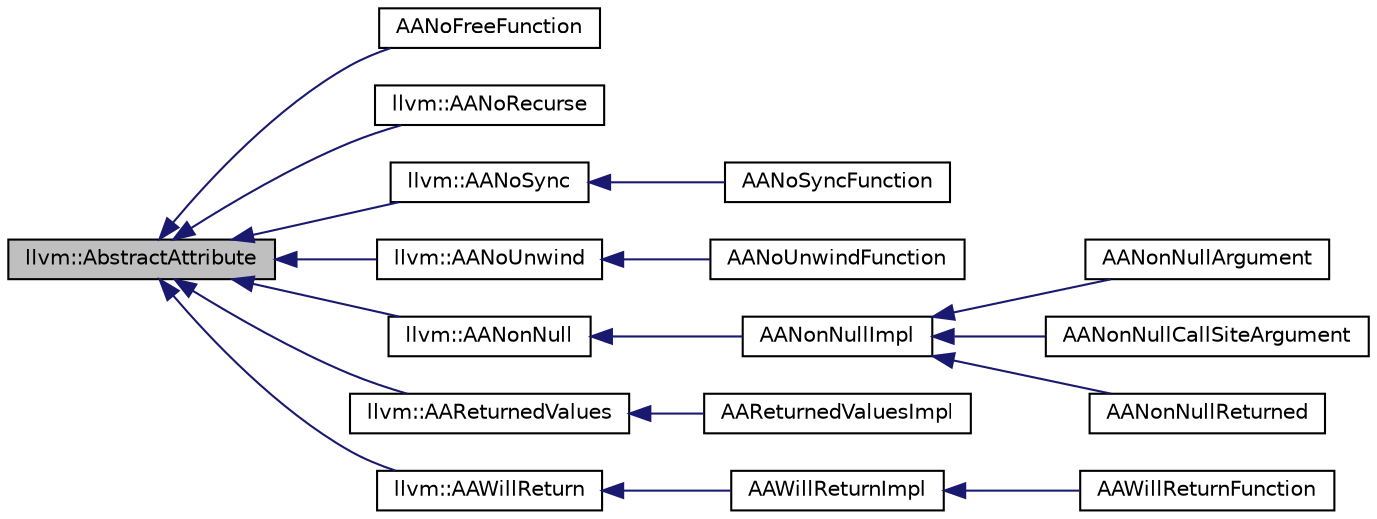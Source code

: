 digraph "llvm::AbstractAttribute"
{
 // LATEX_PDF_SIZE
  bgcolor="transparent";
  edge [fontname="Helvetica",fontsize="10",labelfontname="Helvetica",labelfontsize="10"];
  node [fontname="Helvetica",fontsize="10",shape="box"];
  rankdir="LR";
  Node1 [label="llvm::AbstractAttribute",height=0.2,width=0.4,color="black", fillcolor="grey75", style="filled", fontcolor="black",tooltip="Base struct for all \"concrete attribute\" deductions."];
  Node1 -> Node2 [dir="back",color="midnightblue",fontsize="10",style="solid",fontname="Helvetica"];
  Node2 [label="AANoFreeFunction",height=0.2,width=0.4,color="black",URL="$structAANoFreeFunction.html",tooltip="---------------------— No-Free Attributes -------------------------—"];
  Node1 -> Node3 [dir="back",color="midnightblue",fontsize="10",style="solid",fontname="Helvetica"];
  Node3 [label="llvm::AANoRecurse",height=0.2,width=0.4,color="black",URL="$structllvm_1_1AANoRecurse.html",tooltip="An abstract attribute for norecurse."];
  Node1 -> Node4 [dir="back",color="midnightblue",fontsize="10",style="solid",fontname="Helvetica"];
  Node4 [label="llvm::AANoSync",height=0.2,width=0.4,color="black",URL="$structllvm_1_1AANoSync.html",tooltip=" "];
  Node4 -> Node5 [dir="back",color="midnightblue",fontsize="10",style="solid",fontname="Helvetica"];
  Node5 [label="AANoSyncFunction",height=0.2,width=0.4,color="black",URL="$structAANoSyncFunction.html",tooltip="---------------------— NoSync Function Attribute ----------------------—"];
  Node1 -> Node6 [dir="back",color="midnightblue",fontsize="10",style="solid",fontname="Helvetica"];
  Node6 [label="llvm::AANoUnwind",height=0.2,width=0.4,color="black",URL="$structllvm_1_1AANoUnwind.html",tooltip=" "];
  Node6 -> Node7 [dir="back",color="midnightblue",fontsize="10",style="solid",fontname="Helvetica"];
  Node7 [label="AANoUnwindFunction",height=0.2,width=0.4,color="black",URL="$structAANoUnwindFunction.html",tooltip="--------------------—NoUnwind Function Attribute-----------------------—"];
  Node1 -> Node8 [dir="back",color="midnightblue",fontsize="10",style="solid",fontname="Helvetica"];
  Node8 [label="llvm::AANonNull",height=0.2,width=0.4,color="black",URL="$structllvm_1_1AANonNull.html",tooltip="An abstract interface for all nonnull attributes."];
  Node8 -> Node9 [dir="back",color="midnightblue",fontsize="10",style="solid",fontname="Helvetica"];
  Node9 [label="AANonNullImpl",height=0.2,width=0.4,color="black",URL="$structAANonNullImpl.html",tooltip="---------------------— NonNull Argument Attribute ---------------------—"];
  Node9 -> Node10 [dir="back",color="midnightblue",fontsize="10",style="solid",fontname="Helvetica"];
  Node10 [label="AANonNullArgument",height=0.2,width=0.4,color="black",URL="$structAANonNullArgument.html",tooltip="NonNull attribute for function argument."];
  Node9 -> Node11 [dir="back",color="midnightblue",fontsize="10",style="solid",fontname="Helvetica"];
  Node11 [label="AANonNullCallSiteArgument",height=0.2,width=0.4,color="black",URL="$structAANonNullCallSiteArgument.html",tooltip="NonNull attribute for a call site argument."];
  Node9 -> Node12 [dir="back",color="midnightblue",fontsize="10",style="solid",fontname="Helvetica"];
  Node12 [label="AANonNullReturned",height=0.2,width=0.4,color="black",URL="$structAANonNullReturned.html",tooltip="NonNull attribute for function return value."];
  Node1 -> Node13 [dir="back",color="midnightblue",fontsize="10",style="solid",fontname="Helvetica"];
  Node13 [label="llvm::AAReturnedValues",height=0.2,width=0.4,color="black",URL="$structllvm_1_1AAReturnedValues.html",tooltip="An abstract attribute for the returned values of a function."];
  Node13 -> Node14 [dir="back",color="midnightblue",fontsize="10",style="solid",fontname="Helvetica"];
  Node14 [label="AAReturnedValuesImpl",height=0.2,width=0.4,color="black",URL="$classAAReturnedValuesImpl.html",tooltip="------------------— Function Return Values ----------------------------—"];
  Node1 -> Node15 [dir="back",color="midnightblue",fontsize="10",style="solid",fontname="Helvetica"];
  Node15 [label="llvm::AAWillReturn",height=0.2,width=0.4,color="black",URL="$structllvm_1_1AAWillReturn.html",tooltip="An abstract attribute for willreturn."];
  Node15 -> Node16 [dir="back",color="midnightblue",fontsize="10",style="solid",fontname="Helvetica"];
  Node16 [label="AAWillReturnImpl",height=0.2,width=0.4,color="black",URL="$structAAWillReturnImpl.html",tooltip="---------------------— Will-Return Attributes -------------------------—"];
  Node16 -> Node17 [dir="back",color="midnightblue",fontsize="10",style="solid",fontname="Helvetica"];
  Node17 [label="AAWillReturnFunction",height=0.2,width=0.4,color="black",URL="$structAAWillReturnFunction.html",tooltip=" "];
}
